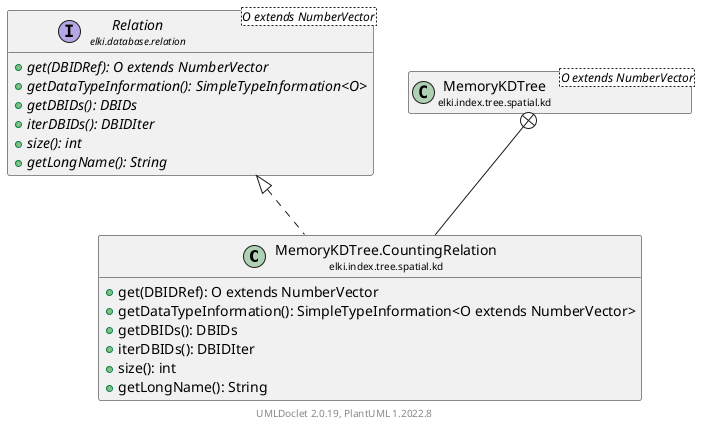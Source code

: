 @startuml
    remove .*\.(Instance|Par|Parameterizer|Factory)$
    set namespaceSeparator none
    hide empty fields
    hide empty methods

    class "<size:14>MemoryKDTree.CountingRelation\n<size:10>elki.index.tree.spatial.kd" as elki.index.tree.spatial.kd.MemoryKDTree.CountingRelation [[MemoryKDTree.CountingRelation.html]] {
        +get(DBIDRef): O extends NumberVector
        +getDataTypeInformation(): SimpleTypeInformation<O extends NumberVector>
        +getDBIDs(): DBIDs
        +iterDBIDs(): DBIDIter
        +size(): int
        +getLongName(): String
    }

    interface "<size:14>Relation\n<size:10>elki.database.relation" as elki.database.relation.Relation<O extends NumberVector> [[../../../../database/relation/Relation.html]] {
        {abstract} +get(DBIDRef): O extends NumberVector
        {abstract} +getDataTypeInformation(): SimpleTypeInformation<O>
        {abstract} +getDBIDs(): DBIDs
        {abstract} +iterDBIDs(): DBIDIter
        {abstract} +size(): int
        {abstract} +getLongName(): String
    }
    class "<size:14>MemoryKDTree\n<size:10>elki.index.tree.spatial.kd" as elki.index.tree.spatial.kd.MemoryKDTree<O extends NumberVector> [[MemoryKDTree.html]]

    elki.database.relation.Relation <|.. elki.index.tree.spatial.kd.MemoryKDTree.CountingRelation
    elki.index.tree.spatial.kd.MemoryKDTree +-- elki.index.tree.spatial.kd.MemoryKDTree.CountingRelation

    center footer UMLDoclet 2.0.19, PlantUML 1.2022.8
@enduml
